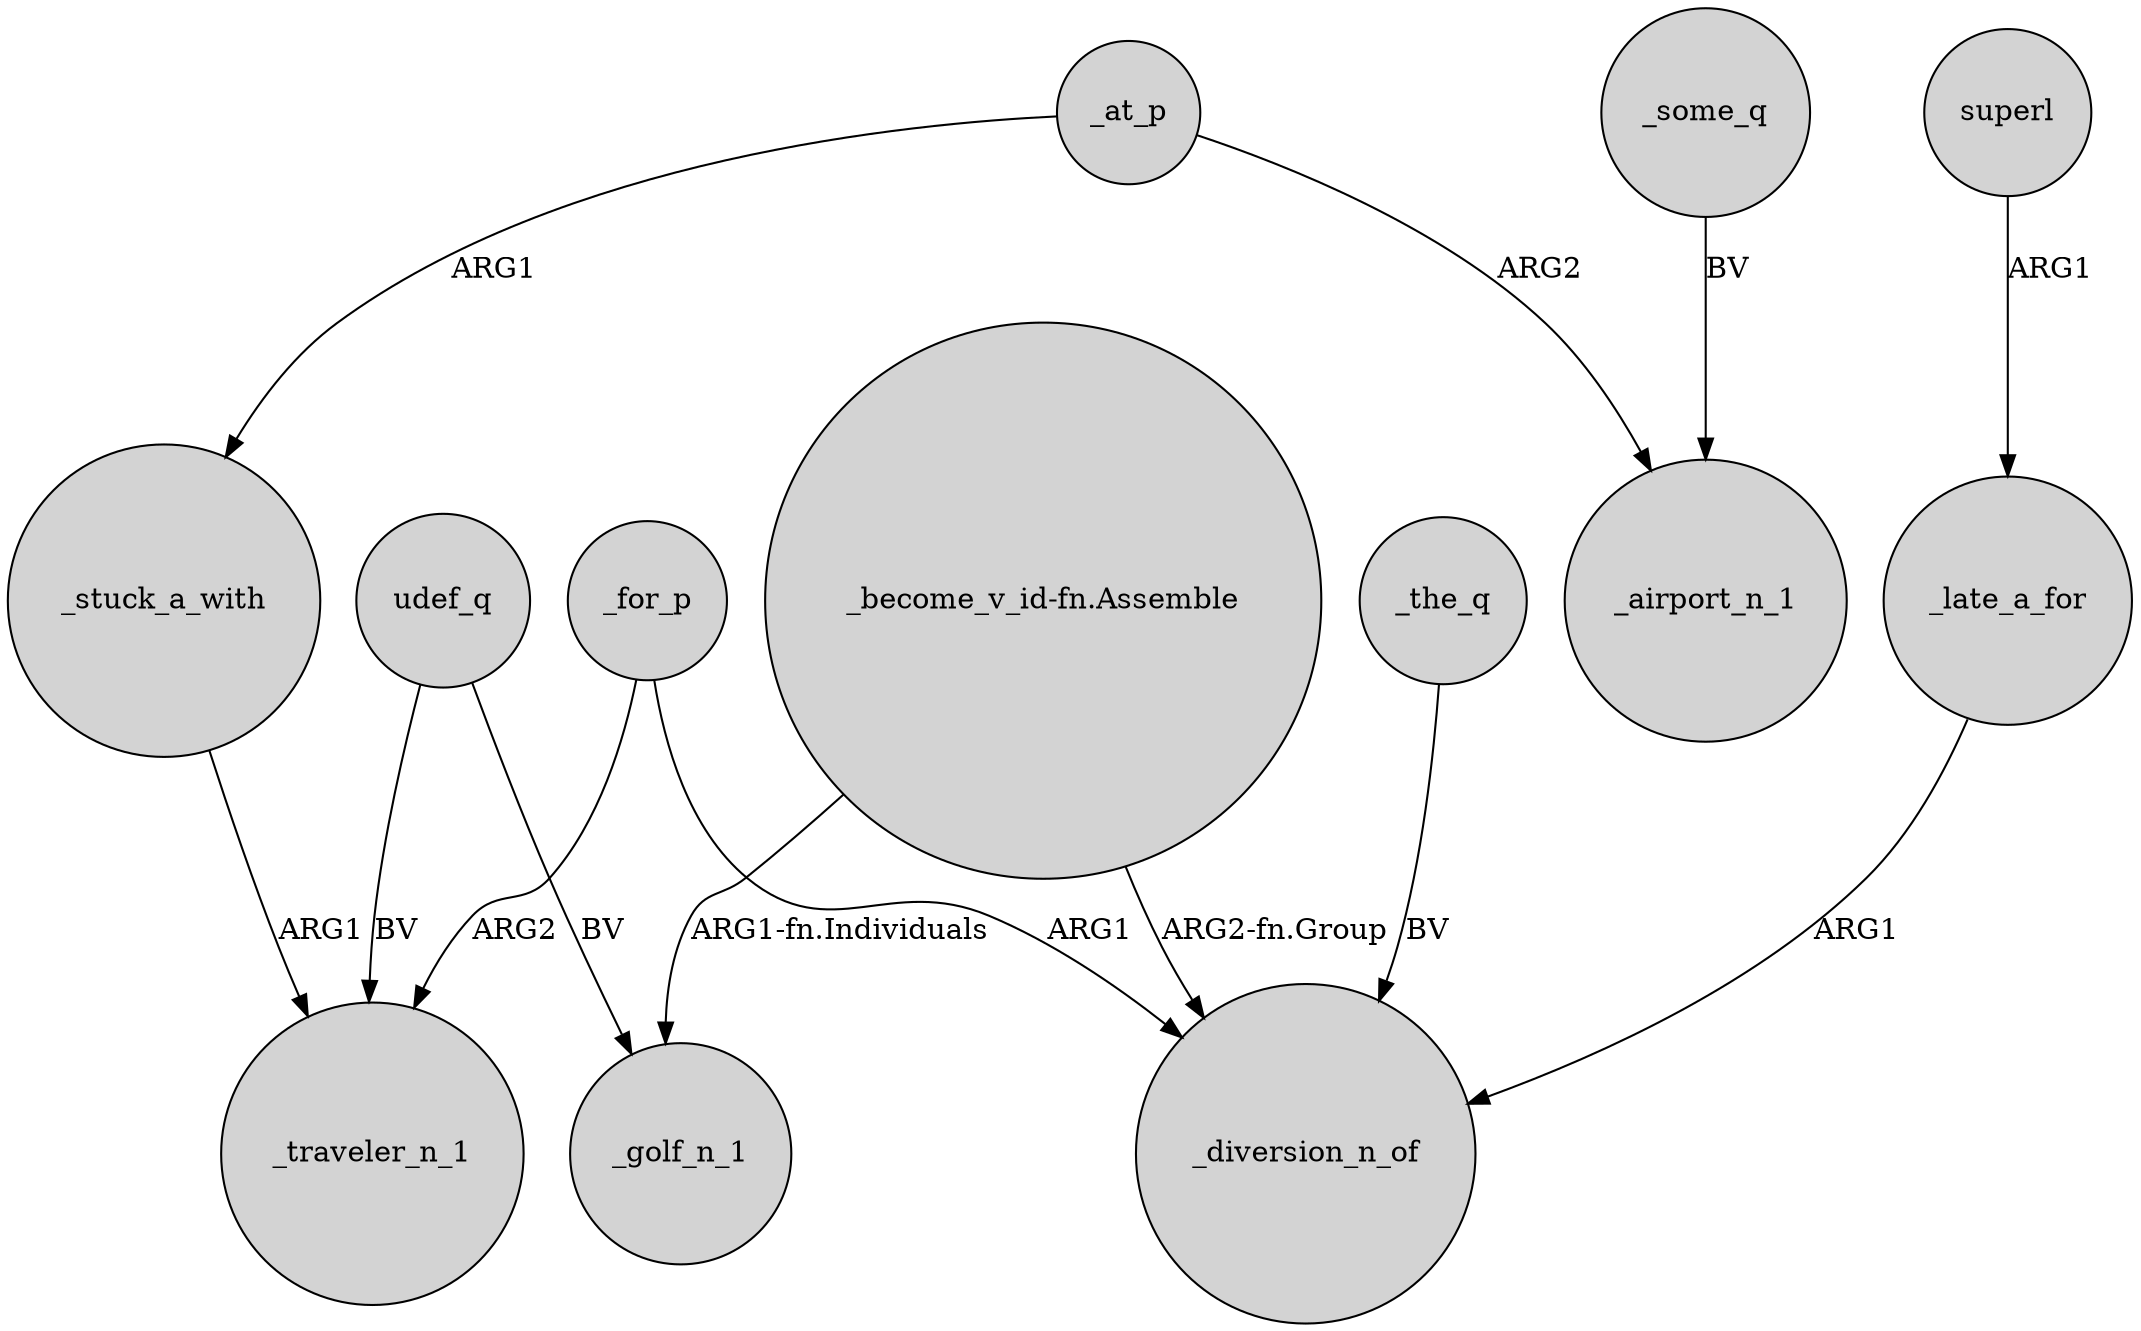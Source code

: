 digraph {
	node [shape=circle style=filled]
	_stuck_a_with -> _traveler_n_1 [label=ARG1]
	"_become_v_id-fn.Assemble" -> _diversion_n_of [label="ARG2-fn.Group"]
	"_become_v_id-fn.Assemble" -> _golf_n_1 [label="ARG1-fn.Individuals"]
	_at_p -> _stuck_a_with [label=ARG1]
	udef_q -> _traveler_n_1 [label=BV]
	_for_p -> _diversion_n_of [label=ARG1]
	_at_p -> _airport_n_1 [label=ARG2]
	udef_q -> _golf_n_1 [label=BV]
	_for_p -> _traveler_n_1 [label=ARG2]
	_the_q -> _diversion_n_of [label=BV]
	_late_a_for -> _diversion_n_of [label=ARG1]
	_some_q -> _airport_n_1 [label=BV]
	superl -> _late_a_for [label=ARG1]
}
